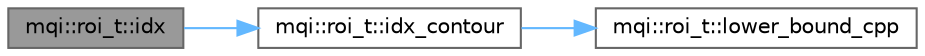 digraph "mqi::roi_t::idx"
{
 // LATEX_PDF_SIZE
  bgcolor="transparent";
  edge [fontname=Helvetica,fontsize=10,labelfontname=Helvetica,labelfontsize=10];
  node [fontname=Helvetica,fontsize=10,shape=box,height=0.2,width=0.4];
  rankdir="LR";
  Node1 [id="Node000001",label="mqi::roi_t::idx",height=0.2,width=0.4,color="gray40", fillcolor="grey60", style="filled", fontcolor="black",tooltip="Determines if a transport index v is inside the ROI and gets its mapped index."];
  Node1 -> Node2 [id="edge1_Node000001_Node000002",color="steelblue1",style="solid",tooltip=" "];
  Node2 [id="Node000002",label="mqi::roi_t::idx_contour",height=0.2,width=0.4,color="grey40", fillcolor="white", style="filled",URL="$classmqi_1_1roi__t.html#a1ec54fc184d0bffe3cb232f6c25e7598",tooltip="Checks if a transport index is within any contour segment."];
  Node2 -> Node3 [id="edge2_Node000002_Node000003",color="steelblue1",style="solid",tooltip=" "];
  Node3 [id="Node000003",label="mqi::roi_t::lower_bound_cpp",height=0.2,width=0.4,color="grey40", fillcolor="white", style="filled",URL="$classmqi_1_1roi__t.html#a2aeb34103c1b74ae019ea7215991c81b",tooltip="A custom binary search implementation to find the lower bound of a value in the start_ array."];
}
